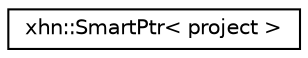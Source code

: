 digraph "Graphical Class Hierarchy"
{
  edge [fontname="Helvetica",fontsize="10",labelfontname="Helvetica",labelfontsize="10"];
  node [fontname="Helvetica",fontsize="10",shape=record];
  rankdir="LR";
  Node1 [label="xhn::SmartPtr\< project \>",height=0.2,width=0.4,color="black", fillcolor="white", style="filled",URL="$classxhn_1_1_smart_ptr.html"];
}
